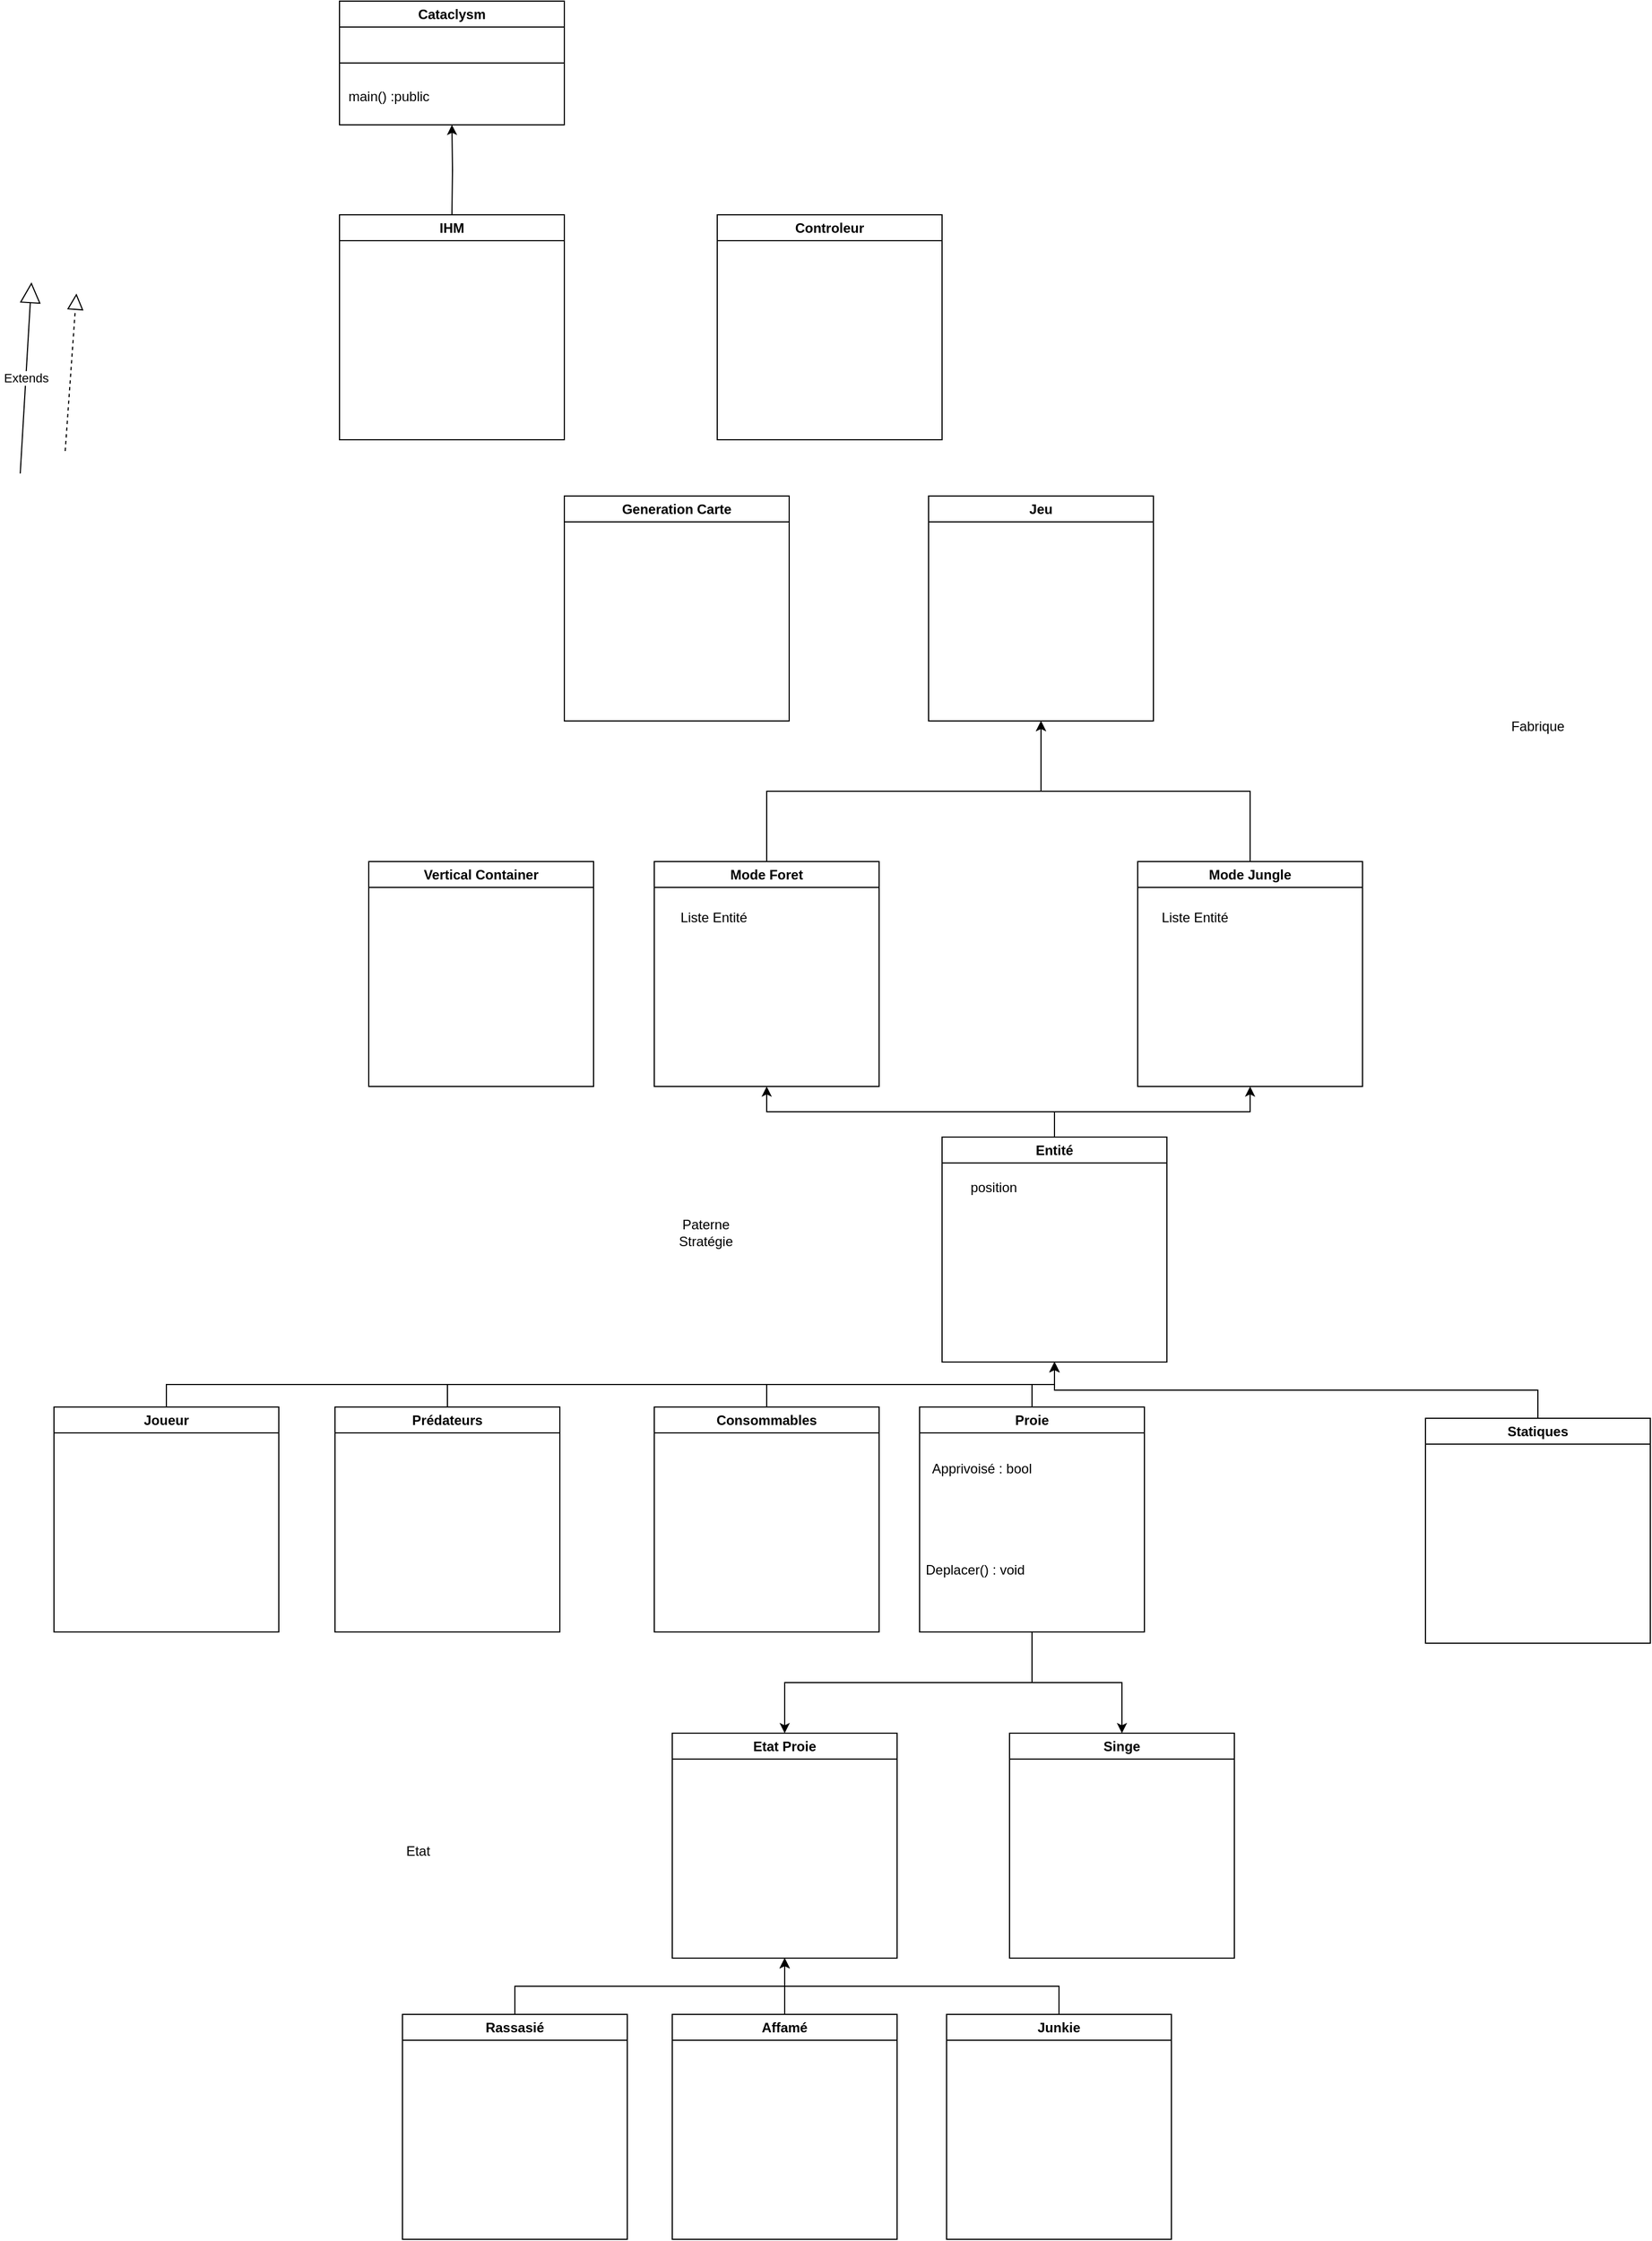 <mxfile version="20.6.0" type="github">
  <diagram id="C5RBs43oDa-KdzZeNtuy" name="Global">
    <mxGraphModel dx="1426" dy="956" grid="1" gridSize="10" guides="1" tooltips="1" connect="1" arrows="1" fold="1" page="1" pageScale="1" pageWidth="827" pageHeight="1169" math="0" shadow="0">
      <root>
        <mxCell id="WIyWlLk6GJQsqaUBKTNV-0" />
        <mxCell id="WIyWlLk6GJQsqaUBKTNV-1" parent="WIyWlLk6GJQsqaUBKTNV-0" />
        <mxCell id="hvNbq5Vk60gLkzwOlXV8-0" value="Cataclysm" style="swimlane;whiteSpace=wrap;html=1;" parent="WIyWlLk6GJQsqaUBKTNV-1" vertex="1">
          <mxGeometry x="314" y="30" width="200" height="110" as="geometry" />
        </mxCell>
        <mxCell id="hvNbq5Vk60gLkzwOlXV8-2" value="&lt;div align=&quot;left&quot;&gt;main() :public&lt;/div&gt;" style="text;html=1;strokeColor=none;fillColor=none;align=left;verticalAlign=middle;whiteSpace=wrap;rounded=0;" parent="hvNbq5Vk60gLkzwOlXV8-0" vertex="1">
          <mxGeometry x="6" y="70" width="194" height="30" as="geometry" />
        </mxCell>
        <mxCell id="hvNbq5Vk60gLkzwOlXV8-1" value="" style="endArrow=none;html=1;rounded=0;entryX=0;entryY=0.5;entryDx=0;entryDy=0;exitX=1;exitY=0.5;exitDx=0;exitDy=0;" parent="WIyWlLk6GJQsqaUBKTNV-1" source="hvNbq5Vk60gLkzwOlXV8-0" target="hvNbq5Vk60gLkzwOlXV8-0" edge="1">
          <mxGeometry width="50" height="50" relative="1" as="geometry">
            <mxPoint x="390" y="240" as="sourcePoint" />
            <mxPoint x="440" y="190" as="targetPoint" />
          </mxGeometry>
        </mxCell>
        <mxCell id="cibl1_0ughwrqMuKYPl9-5" value="Jeu" style="swimlane;whiteSpace=wrap;html=1;" parent="WIyWlLk6GJQsqaUBKTNV-1" vertex="1">
          <mxGeometry x="838" y="470" width="200" height="200" as="geometry">
            <mxRectangle x="34" y="300" width="90" height="30" as="alternateBounds" />
          </mxGeometry>
        </mxCell>
        <mxCell id="WEu24cXaacGlA8cko2Bk-5" style="edgeStyle=orthogonalEdgeStyle;rounded=0;orthogonalLoop=1;jettySize=auto;html=1;exitX=0.5;exitY=0;exitDx=0;exitDy=0;entryX=0.5;entryY=1;entryDx=0;entryDy=0;" edge="1" parent="WIyWlLk6GJQsqaUBKTNV-1" source="WEu24cXaacGlA8cko2Bk-0" target="cibl1_0ughwrqMuKYPl9-5">
          <mxGeometry relative="1" as="geometry" />
        </mxCell>
        <mxCell id="WEu24cXaacGlA8cko2Bk-0" value="Mode Foret" style="swimlane;whiteSpace=wrap;html=1;" vertex="1" parent="WIyWlLk6GJQsqaUBKTNV-1">
          <mxGeometry x="594" y="795" width="200" height="200" as="geometry" />
        </mxCell>
        <mxCell id="WEu24cXaacGlA8cko2Bk-42" value="Liste Entité" style="text;html=1;strokeColor=none;fillColor=none;align=center;verticalAlign=middle;whiteSpace=wrap;rounded=0;" vertex="1" parent="WEu24cXaacGlA8cko2Bk-0">
          <mxGeometry x="16" y="35" width="74" height="30" as="geometry" />
        </mxCell>
        <mxCell id="WEu24cXaacGlA8cko2Bk-2" style="edgeStyle=orthogonalEdgeStyle;rounded=0;orthogonalLoop=1;jettySize=auto;html=1;exitX=0.5;exitY=0;exitDx=0;exitDy=0;entryX=0.5;entryY=1;entryDx=0;entryDy=0;" edge="1" parent="WIyWlLk6GJQsqaUBKTNV-1" source="WEu24cXaacGlA8cko2Bk-1" target="cibl1_0ughwrqMuKYPl9-5">
          <mxGeometry relative="1" as="geometry" />
        </mxCell>
        <mxCell id="WEu24cXaacGlA8cko2Bk-1" value="Mode Jungle" style="swimlane;whiteSpace=wrap;html=1;" vertex="1" parent="WIyWlLk6GJQsqaUBKTNV-1">
          <mxGeometry x="1024" y="795" width="200" height="200" as="geometry" />
        </mxCell>
        <mxCell id="WEu24cXaacGlA8cko2Bk-56" value="Liste Entité" style="text;html=1;strokeColor=none;fillColor=none;align=center;verticalAlign=middle;whiteSpace=wrap;rounded=0;" vertex="1" parent="WEu24cXaacGlA8cko2Bk-1">
          <mxGeometry x="14" y="35" width="74" height="30" as="geometry" />
        </mxCell>
        <mxCell id="WEu24cXaacGlA8cko2Bk-9" style="edgeStyle=orthogonalEdgeStyle;rounded=0;orthogonalLoop=1;jettySize=auto;html=1;exitX=0.5;exitY=0;exitDx=0;exitDy=0;entryX=0.5;entryY=1;entryDx=0;entryDy=0;" edge="1" parent="WIyWlLk6GJQsqaUBKTNV-1" target="hvNbq5Vk60gLkzwOlXV8-0">
          <mxGeometry relative="1" as="geometry">
            <mxPoint x="414" y="220" as="sourcePoint" />
          </mxGeometry>
        </mxCell>
        <mxCell id="WEu24cXaacGlA8cko2Bk-11" value="Generation Carte" style="swimlane;whiteSpace=wrap;html=1;" vertex="1" parent="WIyWlLk6GJQsqaUBKTNV-1">
          <mxGeometry x="514" y="470" width="200" height="200" as="geometry" />
        </mxCell>
        <mxCell id="WEu24cXaacGlA8cko2Bk-13" value="" style="endArrow=block;dashed=1;endFill=0;endSize=12;html=1;rounded=0;" edge="1" parent="WIyWlLk6GJQsqaUBKTNV-1">
          <mxGeometry width="160" relative="1" as="geometry">
            <mxPoint x="70" y="430" as="sourcePoint" />
            <mxPoint x="80" y="290" as="targetPoint" />
          </mxGeometry>
        </mxCell>
        <mxCell id="WEu24cXaacGlA8cko2Bk-14" value="Extends" style="endArrow=block;endSize=16;endFill=0;html=1;rounded=0;" edge="1" parent="WIyWlLk6GJQsqaUBKTNV-1">
          <mxGeometry width="160" relative="1" as="geometry">
            <mxPoint x="30" y="450" as="sourcePoint" />
            <mxPoint x="40" y="280" as="targetPoint" />
          </mxGeometry>
        </mxCell>
        <mxCell id="WEu24cXaacGlA8cko2Bk-15" value="IHM" style="swimlane;whiteSpace=wrap;html=1;" vertex="1" parent="WIyWlLk6GJQsqaUBKTNV-1">
          <mxGeometry x="314" y="220" width="200" height="200" as="geometry" />
        </mxCell>
        <mxCell id="WEu24cXaacGlA8cko2Bk-18" value="Controleur" style="swimlane;whiteSpace=wrap;html=1;" vertex="1" parent="WIyWlLk6GJQsqaUBKTNV-1">
          <mxGeometry x="650" y="220" width="200" height="200" as="geometry" />
        </mxCell>
        <mxCell id="WEu24cXaacGlA8cko2Bk-47" style="edgeStyle=orthogonalEdgeStyle;rounded=0;orthogonalLoop=1;jettySize=auto;html=1;exitX=0.5;exitY=0;exitDx=0;exitDy=0;entryX=0.5;entryY=1;entryDx=0;entryDy=0;" edge="1" parent="WIyWlLk6GJQsqaUBKTNV-1" source="WEu24cXaacGlA8cko2Bk-22" target="WEu24cXaacGlA8cko2Bk-39">
          <mxGeometry relative="1" as="geometry" />
        </mxCell>
        <mxCell id="WEu24cXaacGlA8cko2Bk-22" value="Prédateurs" style="swimlane;whiteSpace=wrap;html=1;" vertex="1" parent="WIyWlLk6GJQsqaUBKTNV-1">
          <mxGeometry x="310" y="1280" width="200" height="200" as="geometry" />
        </mxCell>
        <mxCell id="WEu24cXaacGlA8cko2Bk-52" style="edgeStyle=orthogonalEdgeStyle;rounded=0;orthogonalLoop=1;jettySize=auto;html=1;exitX=0.5;exitY=0;exitDx=0;exitDy=0;entryX=0.5;entryY=1;entryDx=0;entryDy=0;" edge="1" parent="WIyWlLk6GJQsqaUBKTNV-1" source="WEu24cXaacGlA8cko2Bk-23" target="WEu24cXaacGlA8cko2Bk-39">
          <mxGeometry relative="1" as="geometry" />
        </mxCell>
        <mxCell id="WEu24cXaacGlA8cko2Bk-23" value="Consommables" style="swimlane;whiteSpace=wrap;html=1;" vertex="1" parent="WIyWlLk6GJQsqaUBKTNV-1">
          <mxGeometry x="594" y="1280" width="200" height="200" as="geometry" />
        </mxCell>
        <mxCell id="WEu24cXaacGlA8cko2Bk-34" style="edgeStyle=orthogonalEdgeStyle;rounded=0;orthogonalLoop=1;jettySize=auto;html=1;exitX=0.5;exitY=1;exitDx=0;exitDy=0;entryX=0.5;entryY=0;entryDx=0;entryDy=0;" edge="1" parent="WIyWlLk6GJQsqaUBKTNV-1" source="WEu24cXaacGlA8cko2Bk-24" target="WEu24cXaacGlA8cko2Bk-27">
          <mxGeometry relative="1" as="geometry" />
        </mxCell>
        <mxCell id="WEu24cXaacGlA8cko2Bk-35" style="edgeStyle=orthogonalEdgeStyle;rounded=0;orthogonalLoop=1;jettySize=auto;html=1;exitX=0.5;exitY=1;exitDx=0;exitDy=0;" edge="1" parent="WIyWlLk6GJQsqaUBKTNV-1" source="WEu24cXaacGlA8cko2Bk-24" target="WEu24cXaacGlA8cko2Bk-31">
          <mxGeometry relative="1" as="geometry" />
        </mxCell>
        <mxCell id="WEu24cXaacGlA8cko2Bk-53" style="edgeStyle=orthogonalEdgeStyle;rounded=0;orthogonalLoop=1;jettySize=auto;html=1;exitX=0.5;exitY=0;exitDx=0;exitDy=0;entryX=0.5;entryY=1;entryDx=0;entryDy=0;" edge="1" parent="WIyWlLk6GJQsqaUBKTNV-1" source="WEu24cXaacGlA8cko2Bk-24" target="WEu24cXaacGlA8cko2Bk-39">
          <mxGeometry relative="1" as="geometry" />
        </mxCell>
        <mxCell id="WEu24cXaacGlA8cko2Bk-24" value="Proie" style="swimlane;whiteSpace=wrap;html=1;" vertex="1" parent="WIyWlLk6GJQsqaUBKTNV-1">
          <mxGeometry x="830" y="1280" width="200" height="200" as="geometry" />
        </mxCell>
        <mxCell id="WEu24cXaacGlA8cko2Bk-37" value="Deplacer() : void" style="text;html=1;align=center;verticalAlign=middle;resizable=0;points=[];autosize=1;strokeColor=none;fillColor=none;" vertex="1" parent="WEu24cXaacGlA8cko2Bk-24">
          <mxGeometry x="-6" y="130" width="110" height="30" as="geometry" />
        </mxCell>
        <mxCell id="WEu24cXaacGlA8cko2Bk-36" value="Apprivoisé : bool" style="text;html=1;align=center;verticalAlign=middle;resizable=0;points=[];autosize=1;strokeColor=none;fillColor=none;" vertex="1" parent="WEu24cXaacGlA8cko2Bk-24">
          <mxGeometry y="40" width="110" height="30" as="geometry" />
        </mxCell>
        <mxCell id="WEu24cXaacGlA8cko2Bk-54" style="edgeStyle=orthogonalEdgeStyle;rounded=0;orthogonalLoop=1;jettySize=auto;html=1;exitX=0.5;exitY=0;exitDx=0;exitDy=0;entryX=0.5;entryY=1;entryDx=0;entryDy=0;" edge="1" parent="WIyWlLk6GJQsqaUBKTNV-1" source="WEu24cXaacGlA8cko2Bk-25" target="WEu24cXaacGlA8cko2Bk-39">
          <mxGeometry relative="1" as="geometry" />
        </mxCell>
        <mxCell id="WEu24cXaacGlA8cko2Bk-25" value="Statiques" style="swimlane;whiteSpace=wrap;html=1;" vertex="1" parent="WIyWlLk6GJQsqaUBKTNV-1">
          <mxGeometry x="1280" y="1290" width="200" height="200" as="geometry" />
        </mxCell>
        <mxCell id="WEu24cXaacGlA8cko2Bk-44" style="edgeStyle=orthogonalEdgeStyle;rounded=0;orthogonalLoop=1;jettySize=auto;html=1;exitX=0.5;exitY=0;exitDx=0;exitDy=0;entryX=0.5;entryY=1;entryDx=0;entryDy=0;" edge="1" parent="WIyWlLk6GJQsqaUBKTNV-1" source="WEu24cXaacGlA8cko2Bk-26" target="WEu24cXaacGlA8cko2Bk-39">
          <mxGeometry relative="1" as="geometry" />
        </mxCell>
        <mxCell id="WEu24cXaacGlA8cko2Bk-26" value="Joueur" style="swimlane;whiteSpace=wrap;html=1;" vertex="1" parent="WIyWlLk6GJQsqaUBKTNV-1">
          <mxGeometry x="60" y="1280" width="200" height="200" as="geometry" />
        </mxCell>
        <mxCell id="WEu24cXaacGlA8cko2Bk-27" value="Etat Proie" style="swimlane;whiteSpace=wrap;html=1;" vertex="1" parent="WIyWlLk6GJQsqaUBKTNV-1">
          <mxGeometry x="610" y="1570" width="200" height="200" as="geometry" />
        </mxCell>
        <mxCell id="WEu24cXaacGlA8cko2Bk-49" style="edgeStyle=orthogonalEdgeStyle;rounded=0;orthogonalLoop=1;jettySize=auto;html=1;exitX=0.5;exitY=0;exitDx=0;exitDy=0;entryX=0.5;entryY=1;entryDx=0;entryDy=0;" edge="1" parent="WIyWlLk6GJQsqaUBKTNV-1" source="WEu24cXaacGlA8cko2Bk-28" target="WEu24cXaacGlA8cko2Bk-27">
          <mxGeometry relative="1" as="geometry" />
        </mxCell>
        <mxCell id="WEu24cXaacGlA8cko2Bk-28" value="Rassasié" style="swimlane;whiteSpace=wrap;html=1;" vertex="1" parent="WIyWlLk6GJQsqaUBKTNV-1">
          <mxGeometry x="370" y="1820" width="200" height="200" as="geometry" />
        </mxCell>
        <mxCell id="WEu24cXaacGlA8cko2Bk-50" style="edgeStyle=orthogonalEdgeStyle;rounded=0;orthogonalLoop=1;jettySize=auto;html=1;exitX=0.5;exitY=0;exitDx=0;exitDy=0;entryX=0.5;entryY=1;entryDx=0;entryDy=0;" edge="1" parent="WIyWlLk6GJQsqaUBKTNV-1" source="WEu24cXaacGlA8cko2Bk-29" target="WEu24cXaacGlA8cko2Bk-27">
          <mxGeometry relative="1" as="geometry" />
        </mxCell>
        <mxCell id="WEu24cXaacGlA8cko2Bk-29" value="Affamé" style="swimlane;whiteSpace=wrap;html=1;" vertex="1" parent="WIyWlLk6GJQsqaUBKTNV-1">
          <mxGeometry x="610" y="1820" width="200" height="200" as="geometry" />
        </mxCell>
        <mxCell id="WEu24cXaacGlA8cko2Bk-51" style="edgeStyle=orthogonalEdgeStyle;rounded=0;orthogonalLoop=1;jettySize=auto;html=1;exitX=0.5;exitY=0;exitDx=0;exitDy=0;entryX=0.5;entryY=1;entryDx=0;entryDy=0;" edge="1" parent="WIyWlLk6GJQsqaUBKTNV-1" source="WEu24cXaacGlA8cko2Bk-30" target="WEu24cXaacGlA8cko2Bk-27">
          <mxGeometry relative="1" as="geometry" />
        </mxCell>
        <mxCell id="WEu24cXaacGlA8cko2Bk-30" value="Junkie" style="swimlane;whiteSpace=wrap;html=1;" vertex="1" parent="WIyWlLk6GJQsqaUBKTNV-1">
          <mxGeometry x="854" y="1820" width="200" height="200" as="geometry" />
        </mxCell>
        <mxCell id="WEu24cXaacGlA8cko2Bk-31" value="Singe" style="swimlane;whiteSpace=wrap;html=1;" vertex="1" parent="WIyWlLk6GJQsqaUBKTNV-1">
          <mxGeometry x="910" y="1570" width="200" height="200" as="geometry" />
        </mxCell>
        <mxCell id="WEu24cXaacGlA8cko2Bk-38" value="Fabrique" style="text;html=1;strokeColor=none;fillColor=none;align=center;verticalAlign=middle;whiteSpace=wrap;rounded=0;" vertex="1" parent="WIyWlLk6GJQsqaUBKTNV-1">
          <mxGeometry x="1350" y="660" width="60" height="30" as="geometry" />
        </mxCell>
        <mxCell id="WEu24cXaacGlA8cko2Bk-43" style="edgeStyle=orthogonalEdgeStyle;rounded=0;orthogonalLoop=1;jettySize=auto;html=1;exitX=0.5;exitY=0;exitDx=0;exitDy=0;entryX=0.5;entryY=1;entryDx=0;entryDy=0;" edge="1" parent="WIyWlLk6GJQsqaUBKTNV-1" source="WEu24cXaacGlA8cko2Bk-39" target="WEu24cXaacGlA8cko2Bk-0">
          <mxGeometry relative="1" as="geometry" />
        </mxCell>
        <mxCell id="WEu24cXaacGlA8cko2Bk-55" style="edgeStyle=orthogonalEdgeStyle;rounded=0;orthogonalLoop=1;jettySize=auto;html=1;exitX=0.5;exitY=0;exitDx=0;exitDy=0;entryX=0.5;entryY=1;entryDx=0;entryDy=0;" edge="1" parent="WIyWlLk6GJQsqaUBKTNV-1" source="WEu24cXaacGlA8cko2Bk-39" target="WEu24cXaacGlA8cko2Bk-1">
          <mxGeometry relative="1" as="geometry" />
        </mxCell>
        <mxCell id="WEu24cXaacGlA8cko2Bk-39" value="Entité" style="swimlane;whiteSpace=wrap;html=1;" vertex="1" parent="WIyWlLk6GJQsqaUBKTNV-1">
          <mxGeometry x="850" y="1040" width="200" height="200" as="geometry" />
        </mxCell>
        <mxCell id="WEu24cXaacGlA8cko2Bk-40" value="position" style="text;html=1;strokeColor=none;fillColor=none;align=center;verticalAlign=middle;whiteSpace=wrap;rounded=0;" vertex="1" parent="WEu24cXaacGlA8cko2Bk-39">
          <mxGeometry x="16" y="30" width="60" height="30" as="geometry" />
        </mxCell>
        <mxCell id="WEu24cXaacGlA8cko2Bk-48" value="Etat" style="text;html=1;strokeColor=none;fillColor=none;align=center;verticalAlign=middle;whiteSpace=wrap;rounded=0;" vertex="1" parent="WIyWlLk6GJQsqaUBKTNV-1">
          <mxGeometry x="354" y="1660" width="60" height="30" as="geometry" />
        </mxCell>
        <mxCell id="WEu24cXaacGlA8cko2Bk-57" value="Paterne Stratégie" style="text;html=1;strokeColor=none;fillColor=none;align=center;verticalAlign=middle;whiteSpace=wrap;rounded=0;" vertex="1" parent="WIyWlLk6GJQsqaUBKTNV-1">
          <mxGeometry x="610" y="1110" width="60" height="30" as="geometry" />
        </mxCell>
        <mxCell id="WEu24cXaacGlA8cko2Bk-61" value="Vertical Container" style="swimlane;whiteSpace=wrap;html=1;" vertex="1" parent="WIyWlLk6GJQsqaUBKTNV-1">
          <mxGeometry x="340" y="795" width="200" height="200" as="geometry" />
        </mxCell>
      </root>
    </mxGraphModel>
  </diagram>
</mxfile>
